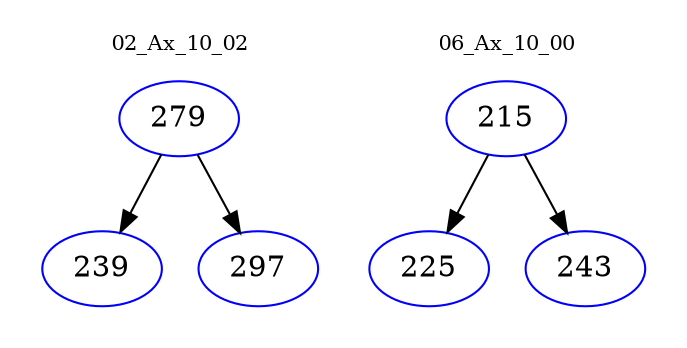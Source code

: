 digraph{
subgraph cluster_0 {
color = white
label = "02_Ax_10_02";
fontsize=10;
T0_279 [label="279", color="blue"]
T0_279 -> T0_239 [color="black"]
T0_239 [label="239", color="blue"]
T0_279 -> T0_297 [color="black"]
T0_297 [label="297", color="blue"]
}
subgraph cluster_1 {
color = white
label = "06_Ax_10_00";
fontsize=10;
T1_215 [label="215", color="blue"]
T1_215 -> T1_225 [color="black"]
T1_225 [label="225", color="blue"]
T1_215 -> T1_243 [color="black"]
T1_243 [label="243", color="blue"]
}
}
